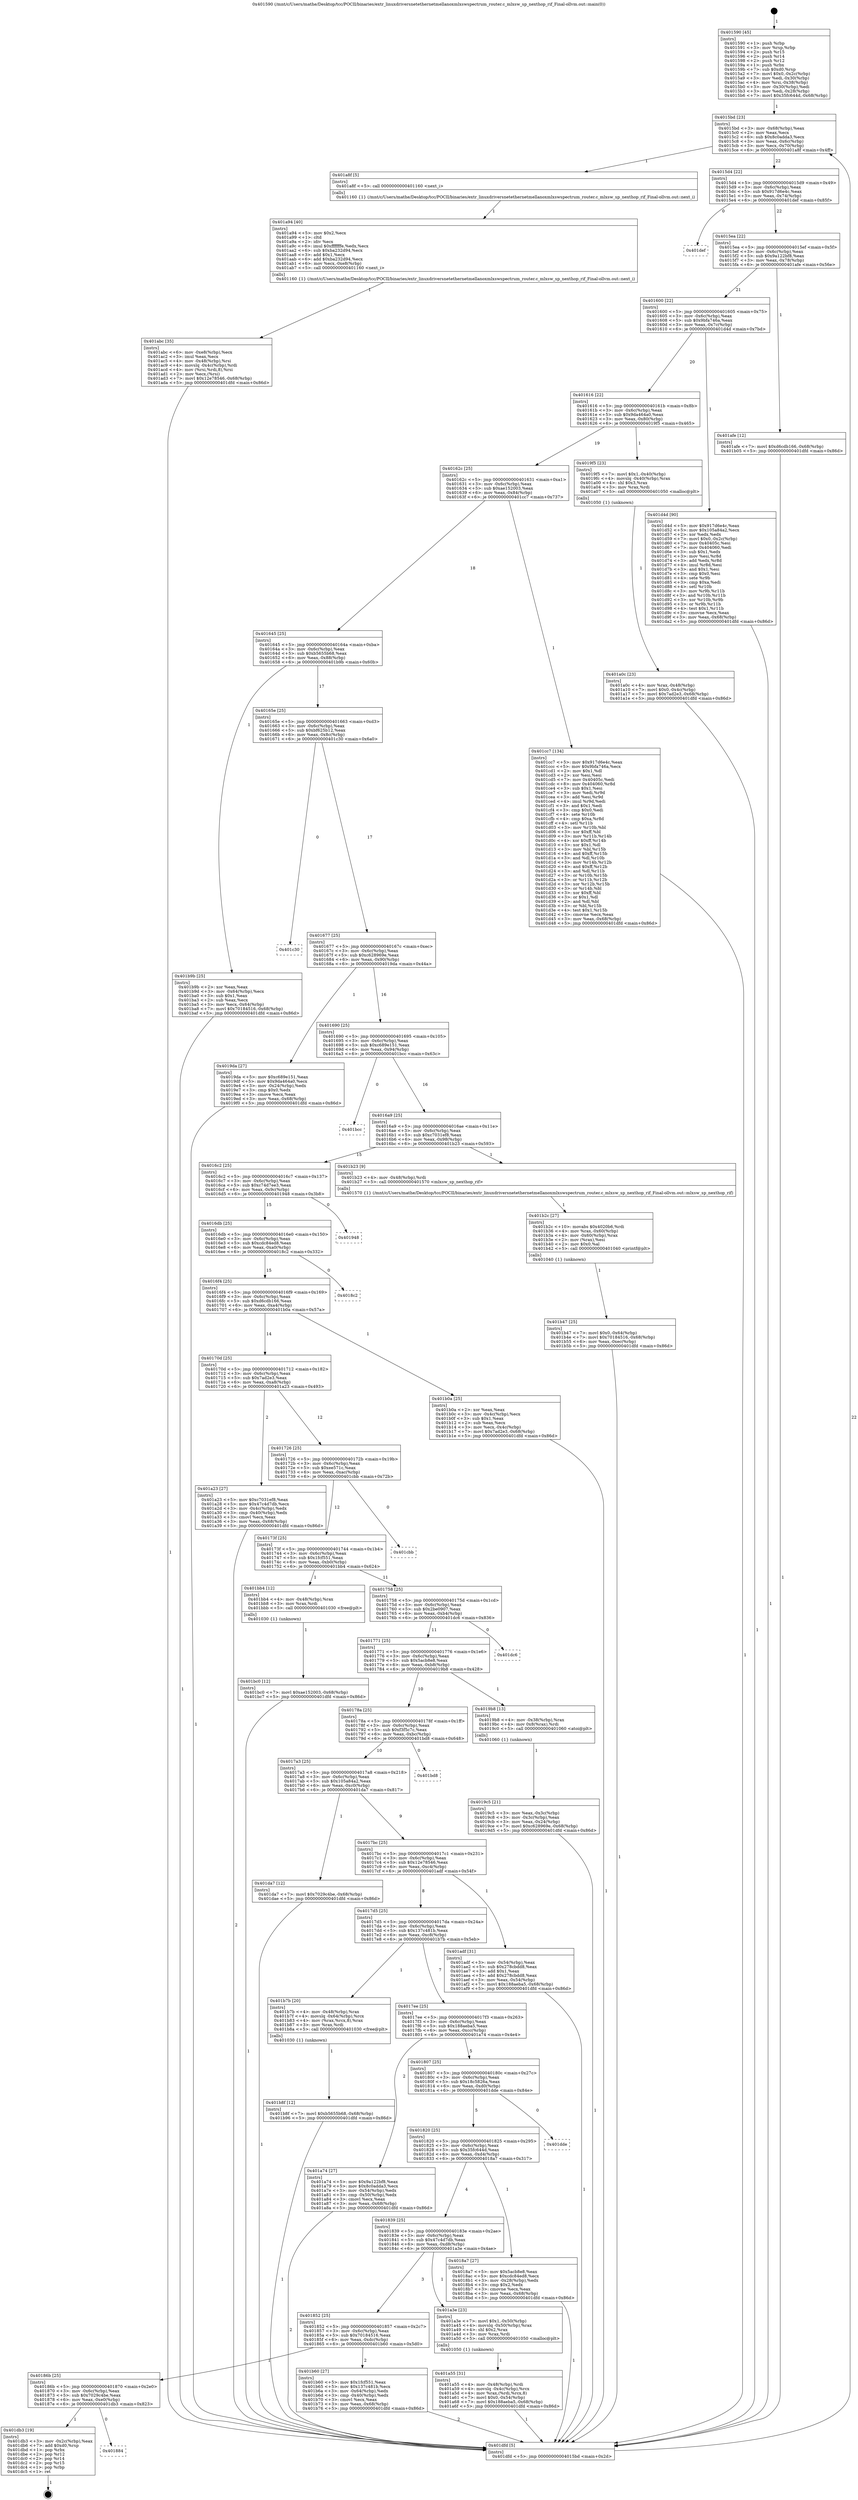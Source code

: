 digraph "0x401590" {
  label = "0x401590 (/mnt/c/Users/mathe/Desktop/tcc/POCII/binaries/extr_linuxdriversnetethernetmellanoxmlxswspectrum_router.c_mlxsw_sp_nexthop_rif_Final-ollvm.out::main(0))"
  labelloc = "t"
  node[shape=record]

  Entry [label="",width=0.3,height=0.3,shape=circle,fillcolor=black,style=filled]
  "0x4015bd" [label="{
     0x4015bd [23]\l
     | [instrs]\l
     &nbsp;&nbsp;0x4015bd \<+3\>: mov -0x68(%rbp),%eax\l
     &nbsp;&nbsp;0x4015c0 \<+2\>: mov %eax,%ecx\l
     &nbsp;&nbsp;0x4015c2 \<+6\>: sub $0x8c0adda3,%ecx\l
     &nbsp;&nbsp;0x4015c8 \<+3\>: mov %eax,-0x6c(%rbp)\l
     &nbsp;&nbsp;0x4015cb \<+3\>: mov %ecx,-0x70(%rbp)\l
     &nbsp;&nbsp;0x4015ce \<+6\>: je 0000000000401a8f \<main+0x4ff\>\l
  }"]
  "0x401a8f" [label="{
     0x401a8f [5]\l
     | [instrs]\l
     &nbsp;&nbsp;0x401a8f \<+5\>: call 0000000000401160 \<next_i\>\l
     | [calls]\l
     &nbsp;&nbsp;0x401160 \{1\} (/mnt/c/Users/mathe/Desktop/tcc/POCII/binaries/extr_linuxdriversnetethernetmellanoxmlxswspectrum_router.c_mlxsw_sp_nexthop_rif_Final-ollvm.out::next_i)\l
  }"]
  "0x4015d4" [label="{
     0x4015d4 [22]\l
     | [instrs]\l
     &nbsp;&nbsp;0x4015d4 \<+5\>: jmp 00000000004015d9 \<main+0x49\>\l
     &nbsp;&nbsp;0x4015d9 \<+3\>: mov -0x6c(%rbp),%eax\l
     &nbsp;&nbsp;0x4015dc \<+5\>: sub $0x917d6e4c,%eax\l
     &nbsp;&nbsp;0x4015e1 \<+3\>: mov %eax,-0x74(%rbp)\l
     &nbsp;&nbsp;0x4015e4 \<+6\>: je 0000000000401def \<main+0x85f\>\l
  }"]
  Exit [label="",width=0.3,height=0.3,shape=circle,fillcolor=black,style=filled,peripheries=2]
  "0x401def" [label="{
     0x401def\l
  }", style=dashed]
  "0x4015ea" [label="{
     0x4015ea [22]\l
     | [instrs]\l
     &nbsp;&nbsp;0x4015ea \<+5\>: jmp 00000000004015ef \<main+0x5f\>\l
     &nbsp;&nbsp;0x4015ef \<+3\>: mov -0x6c(%rbp),%eax\l
     &nbsp;&nbsp;0x4015f2 \<+5\>: sub $0x9a122bf8,%eax\l
     &nbsp;&nbsp;0x4015f7 \<+3\>: mov %eax,-0x78(%rbp)\l
     &nbsp;&nbsp;0x4015fa \<+6\>: je 0000000000401afe \<main+0x56e\>\l
  }"]
  "0x401884" [label="{
     0x401884\l
  }", style=dashed]
  "0x401afe" [label="{
     0x401afe [12]\l
     | [instrs]\l
     &nbsp;&nbsp;0x401afe \<+7\>: movl $0xd6cdb166,-0x68(%rbp)\l
     &nbsp;&nbsp;0x401b05 \<+5\>: jmp 0000000000401dfd \<main+0x86d\>\l
  }"]
  "0x401600" [label="{
     0x401600 [22]\l
     | [instrs]\l
     &nbsp;&nbsp;0x401600 \<+5\>: jmp 0000000000401605 \<main+0x75\>\l
     &nbsp;&nbsp;0x401605 \<+3\>: mov -0x6c(%rbp),%eax\l
     &nbsp;&nbsp;0x401608 \<+5\>: sub $0x9bfa746a,%eax\l
     &nbsp;&nbsp;0x40160d \<+3\>: mov %eax,-0x7c(%rbp)\l
     &nbsp;&nbsp;0x401610 \<+6\>: je 0000000000401d4d \<main+0x7bd\>\l
  }"]
  "0x401db3" [label="{
     0x401db3 [19]\l
     | [instrs]\l
     &nbsp;&nbsp;0x401db3 \<+3\>: mov -0x2c(%rbp),%eax\l
     &nbsp;&nbsp;0x401db6 \<+7\>: add $0xd0,%rsp\l
     &nbsp;&nbsp;0x401dbd \<+1\>: pop %rbx\l
     &nbsp;&nbsp;0x401dbe \<+2\>: pop %r12\l
     &nbsp;&nbsp;0x401dc0 \<+2\>: pop %r14\l
     &nbsp;&nbsp;0x401dc2 \<+2\>: pop %r15\l
     &nbsp;&nbsp;0x401dc4 \<+1\>: pop %rbp\l
     &nbsp;&nbsp;0x401dc5 \<+1\>: ret\l
  }"]
  "0x401d4d" [label="{
     0x401d4d [90]\l
     | [instrs]\l
     &nbsp;&nbsp;0x401d4d \<+5\>: mov $0x917d6e4c,%eax\l
     &nbsp;&nbsp;0x401d52 \<+5\>: mov $0x105a84a2,%ecx\l
     &nbsp;&nbsp;0x401d57 \<+2\>: xor %edx,%edx\l
     &nbsp;&nbsp;0x401d59 \<+7\>: movl $0x0,-0x2c(%rbp)\l
     &nbsp;&nbsp;0x401d60 \<+7\>: mov 0x40405c,%esi\l
     &nbsp;&nbsp;0x401d67 \<+7\>: mov 0x404060,%edi\l
     &nbsp;&nbsp;0x401d6e \<+3\>: sub $0x1,%edx\l
     &nbsp;&nbsp;0x401d71 \<+3\>: mov %esi,%r8d\l
     &nbsp;&nbsp;0x401d74 \<+3\>: add %edx,%r8d\l
     &nbsp;&nbsp;0x401d77 \<+4\>: imul %r8d,%esi\l
     &nbsp;&nbsp;0x401d7b \<+3\>: and $0x1,%esi\l
     &nbsp;&nbsp;0x401d7e \<+3\>: cmp $0x0,%esi\l
     &nbsp;&nbsp;0x401d81 \<+4\>: sete %r9b\l
     &nbsp;&nbsp;0x401d85 \<+3\>: cmp $0xa,%edi\l
     &nbsp;&nbsp;0x401d88 \<+4\>: setl %r10b\l
     &nbsp;&nbsp;0x401d8c \<+3\>: mov %r9b,%r11b\l
     &nbsp;&nbsp;0x401d8f \<+3\>: and %r10b,%r11b\l
     &nbsp;&nbsp;0x401d92 \<+3\>: xor %r10b,%r9b\l
     &nbsp;&nbsp;0x401d95 \<+3\>: or %r9b,%r11b\l
     &nbsp;&nbsp;0x401d98 \<+4\>: test $0x1,%r11b\l
     &nbsp;&nbsp;0x401d9c \<+3\>: cmovne %ecx,%eax\l
     &nbsp;&nbsp;0x401d9f \<+3\>: mov %eax,-0x68(%rbp)\l
     &nbsp;&nbsp;0x401da2 \<+5\>: jmp 0000000000401dfd \<main+0x86d\>\l
  }"]
  "0x401616" [label="{
     0x401616 [22]\l
     | [instrs]\l
     &nbsp;&nbsp;0x401616 \<+5\>: jmp 000000000040161b \<main+0x8b\>\l
     &nbsp;&nbsp;0x40161b \<+3\>: mov -0x6c(%rbp),%eax\l
     &nbsp;&nbsp;0x40161e \<+5\>: sub $0x9da464a0,%eax\l
     &nbsp;&nbsp;0x401623 \<+3\>: mov %eax,-0x80(%rbp)\l
     &nbsp;&nbsp;0x401626 \<+6\>: je 00000000004019f5 \<main+0x465\>\l
  }"]
  "0x401bc0" [label="{
     0x401bc0 [12]\l
     | [instrs]\l
     &nbsp;&nbsp;0x401bc0 \<+7\>: movl $0xae152003,-0x68(%rbp)\l
     &nbsp;&nbsp;0x401bc7 \<+5\>: jmp 0000000000401dfd \<main+0x86d\>\l
  }"]
  "0x4019f5" [label="{
     0x4019f5 [23]\l
     | [instrs]\l
     &nbsp;&nbsp;0x4019f5 \<+7\>: movl $0x1,-0x40(%rbp)\l
     &nbsp;&nbsp;0x4019fc \<+4\>: movslq -0x40(%rbp),%rax\l
     &nbsp;&nbsp;0x401a00 \<+4\>: shl $0x3,%rax\l
     &nbsp;&nbsp;0x401a04 \<+3\>: mov %rax,%rdi\l
     &nbsp;&nbsp;0x401a07 \<+5\>: call 0000000000401050 \<malloc@plt\>\l
     | [calls]\l
     &nbsp;&nbsp;0x401050 \{1\} (unknown)\l
  }"]
  "0x40162c" [label="{
     0x40162c [25]\l
     | [instrs]\l
     &nbsp;&nbsp;0x40162c \<+5\>: jmp 0000000000401631 \<main+0xa1\>\l
     &nbsp;&nbsp;0x401631 \<+3\>: mov -0x6c(%rbp),%eax\l
     &nbsp;&nbsp;0x401634 \<+5\>: sub $0xae152003,%eax\l
     &nbsp;&nbsp;0x401639 \<+6\>: mov %eax,-0x84(%rbp)\l
     &nbsp;&nbsp;0x40163f \<+6\>: je 0000000000401cc7 \<main+0x737\>\l
  }"]
  "0x401b8f" [label="{
     0x401b8f [12]\l
     | [instrs]\l
     &nbsp;&nbsp;0x401b8f \<+7\>: movl $0xb5655b68,-0x68(%rbp)\l
     &nbsp;&nbsp;0x401b96 \<+5\>: jmp 0000000000401dfd \<main+0x86d\>\l
  }"]
  "0x401cc7" [label="{
     0x401cc7 [134]\l
     | [instrs]\l
     &nbsp;&nbsp;0x401cc7 \<+5\>: mov $0x917d6e4c,%eax\l
     &nbsp;&nbsp;0x401ccc \<+5\>: mov $0x9bfa746a,%ecx\l
     &nbsp;&nbsp;0x401cd1 \<+2\>: mov $0x1,%dl\l
     &nbsp;&nbsp;0x401cd3 \<+2\>: xor %esi,%esi\l
     &nbsp;&nbsp;0x401cd5 \<+7\>: mov 0x40405c,%edi\l
     &nbsp;&nbsp;0x401cdc \<+8\>: mov 0x404060,%r8d\l
     &nbsp;&nbsp;0x401ce4 \<+3\>: sub $0x1,%esi\l
     &nbsp;&nbsp;0x401ce7 \<+3\>: mov %edi,%r9d\l
     &nbsp;&nbsp;0x401cea \<+3\>: add %esi,%r9d\l
     &nbsp;&nbsp;0x401ced \<+4\>: imul %r9d,%edi\l
     &nbsp;&nbsp;0x401cf1 \<+3\>: and $0x1,%edi\l
     &nbsp;&nbsp;0x401cf4 \<+3\>: cmp $0x0,%edi\l
     &nbsp;&nbsp;0x401cf7 \<+4\>: sete %r10b\l
     &nbsp;&nbsp;0x401cfb \<+4\>: cmp $0xa,%r8d\l
     &nbsp;&nbsp;0x401cff \<+4\>: setl %r11b\l
     &nbsp;&nbsp;0x401d03 \<+3\>: mov %r10b,%bl\l
     &nbsp;&nbsp;0x401d06 \<+3\>: xor $0xff,%bl\l
     &nbsp;&nbsp;0x401d09 \<+3\>: mov %r11b,%r14b\l
     &nbsp;&nbsp;0x401d0c \<+4\>: xor $0xff,%r14b\l
     &nbsp;&nbsp;0x401d10 \<+3\>: xor $0x1,%dl\l
     &nbsp;&nbsp;0x401d13 \<+3\>: mov %bl,%r15b\l
     &nbsp;&nbsp;0x401d16 \<+4\>: and $0xff,%r15b\l
     &nbsp;&nbsp;0x401d1a \<+3\>: and %dl,%r10b\l
     &nbsp;&nbsp;0x401d1d \<+3\>: mov %r14b,%r12b\l
     &nbsp;&nbsp;0x401d20 \<+4\>: and $0xff,%r12b\l
     &nbsp;&nbsp;0x401d24 \<+3\>: and %dl,%r11b\l
     &nbsp;&nbsp;0x401d27 \<+3\>: or %r10b,%r15b\l
     &nbsp;&nbsp;0x401d2a \<+3\>: or %r11b,%r12b\l
     &nbsp;&nbsp;0x401d2d \<+3\>: xor %r12b,%r15b\l
     &nbsp;&nbsp;0x401d30 \<+3\>: or %r14b,%bl\l
     &nbsp;&nbsp;0x401d33 \<+3\>: xor $0xff,%bl\l
     &nbsp;&nbsp;0x401d36 \<+3\>: or $0x1,%dl\l
     &nbsp;&nbsp;0x401d39 \<+2\>: and %dl,%bl\l
     &nbsp;&nbsp;0x401d3b \<+3\>: or %bl,%r15b\l
     &nbsp;&nbsp;0x401d3e \<+4\>: test $0x1,%r15b\l
     &nbsp;&nbsp;0x401d42 \<+3\>: cmovne %ecx,%eax\l
     &nbsp;&nbsp;0x401d45 \<+3\>: mov %eax,-0x68(%rbp)\l
     &nbsp;&nbsp;0x401d48 \<+5\>: jmp 0000000000401dfd \<main+0x86d\>\l
  }"]
  "0x401645" [label="{
     0x401645 [25]\l
     | [instrs]\l
     &nbsp;&nbsp;0x401645 \<+5\>: jmp 000000000040164a \<main+0xba\>\l
     &nbsp;&nbsp;0x40164a \<+3\>: mov -0x6c(%rbp),%eax\l
     &nbsp;&nbsp;0x40164d \<+5\>: sub $0xb5655b68,%eax\l
     &nbsp;&nbsp;0x401652 \<+6\>: mov %eax,-0x88(%rbp)\l
     &nbsp;&nbsp;0x401658 \<+6\>: je 0000000000401b9b \<main+0x60b\>\l
  }"]
  "0x40186b" [label="{
     0x40186b [25]\l
     | [instrs]\l
     &nbsp;&nbsp;0x40186b \<+5\>: jmp 0000000000401870 \<main+0x2e0\>\l
     &nbsp;&nbsp;0x401870 \<+3\>: mov -0x6c(%rbp),%eax\l
     &nbsp;&nbsp;0x401873 \<+5\>: sub $0x7029c4be,%eax\l
     &nbsp;&nbsp;0x401878 \<+6\>: mov %eax,-0xe0(%rbp)\l
     &nbsp;&nbsp;0x40187e \<+6\>: je 0000000000401db3 \<main+0x823\>\l
  }"]
  "0x401b9b" [label="{
     0x401b9b [25]\l
     | [instrs]\l
     &nbsp;&nbsp;0x401b9b \<+2\>: xor %eax,%eax\l
     &nbsp;&nbsp;0x401b9d \<+3\>: mov -0x64(%rbp),%ecx\l
     &nbsp;&nbsp;0x401ba0 \<+3\>: sub $0x1,%eax\l
     &nbsp;&nbsp;0x401ba3 \<+2\>: sub %eax,%ecx\l
     &nbsp;&nbsp;0x401ba5 \<+3\>: mov %ecx,-0x64(%rbp)\l
     &nbsp;&nbsp;0x401ba8 \<+7\>: movl $0x70184516,-0x68(%rbp)\l
     &nbsp;&nbsp;0x401baf \<+5\>: jmp 0000000000401dfd \<main+0x86d\>\l
  }"]
  "0x40165e" [label="{
     0x40165e [25]\l
     | [instrs]\l
     &nbsp;&nbsp;0x40165e \<+5\>: jmp 0000000000401663 \<main+0xd3\>\l
     &nbsp;&nbsp;0x401663 \<+3\>: mov -0x6c(%rbp),%eax\l
     &nbsp;&nbsp;0x401666 \<+5\>: sub $0xbf625b12,%eax\l
     &nbsp;&nbsp;0x40166b \<+6\>: mov %eax,-0x8c(%rbp)\l
     &nbsp;&nbsp;0x401671 \<+6\>: je 0000000000401c30 \<main+0x6a0\>\l
  }"]
  "0x401b60" [label="{
     0x401b60 [27]\l
     | [instrs]\l
     &nbsp;&nbsp;0x401b60 \<+5\>: mov $0x1fcf551,%eax\l
     &nbsp;&nbsp;0x401b65 \<+5\>: mov $0x137c481b,%ecx\l
     &nbsp;&nbsp;0x401b6a \<+3\>: mov -0x64(%rbp),%edx\l
     &nbsp;&nbsp;0x401b6d \<+3\>: cmp -0x40(%rbp),%edx\l
     &nbsp;&nbsp;0x401b70 \<+3\>: cmovl %ecx,%eax\l
     &nbsp;&nbsp;0x401b73 \<+3\>: mov %eax,-0x68(%rbp)\l
     &nbsp;&nbsp;0x401b76 \<+5\>: jmp 0000000000401dfd \<main+0x86d\>\l
  }"]
  "0x401c30" [label="{
     0x401c30\l
  }", style=dashed]
  "0x401677" [label="{
     0x401677 [25]\l
     | [instrs]\l
     &nbsp;&nbsp;0x401677 \<+5\>: jmp 000000000040167c \<main+0xec\>\l
     &nbsp;&nbsp;0x40167c \<+3\>: mov -0x6c(%rbp),%eax\l
     &nbsp;&nbsp;0x40167f \<+5\>: sub $0xc628969e,%eax\l
     &nbsp;&nbsp;0x401684 \<+6\>: mov %eax,-0x90(%rbp)\l
     &nbsp;&nbsp;0x40168a \<+6\>: je 00000000004019da \<main+0x44a\>\l
  }"]
  "0x401b47" [label="{
     0x401b47 [25]\l
     | [instrs]\l
     &nbsp;&nbsp;0x401b47 \<+7\>: movl $0x0,-0x64(%rbp)\l
     &nbsp;&nbsp;0x401b4e \<+7\>: movl $0x70184516,-0x68(%rbp)\l
     &nbsp;&nbsp;0x401b55 \<+6\>: mov %eax,-0xec(%rbp)\l
     &nbsp;&nbsp;0x401b5b \<+5\>: jmp 0000000000401dfd \<main+0x86d\>\l
  }"]
  "0x4019da" [label="{
     0x4019da [27]\l
     | [instrs]\l
     &nbsp;&nbsp;0x4019da \<+5\>: mov $0xc689e151,%eax\l
     &nbsp;&nbsp;0x4019df \<+5\>: mov $0x9da464a0,%ecx\l
     &nbsp;&nbsp;0x4019e4 \<+3\>: mov -0x24(%rbp),%edx\l
     &nbsp;&nbsp;0x4019e7 \<+3\>: cmp $0x0,%edx\l
     &nbsp;&nbsp;0x4019ea \<+3\>: cmove %ecx,%eax\l
     &nbsp;&nbsp;0x4019ed \<+3\>: mov %eax,-0x68(%rbp)\l
     &nbsp;&nbsp;0x4019f0 \<+5\>: jmp 0000000000401dfd \<main+0x86d\>\l
  }"]
  "0x401690" [label="{
     0x401690 [25]\l
     | [instrs]\l
     &nbsp;&nbsp;0x401690 \<+5\>: jmp 0000000000401695 \<main+0x105\>\l
     &nbsp;&nbsp;0x401695 \<+3\>: mov -0x6c(%rbp),%eax\l
     &nbsp;&nbsp;0x401698 \<+5\>: sub $0xc689e151,%eax\l
     &nbsp;&nbsp;0x40169d \<+6\>: mov %eax,-0x94(%rbp)\l
     &nbsp;&nbsp;0x4016a3 \<+6\>: je 0000000000401bcc \<main+0x63c\>\l
  }"]
  "0x401b2c" [label="{
     0x401b2c [27]\l
     | [instrs]\l
     &nbsp;&nbsp;0x401b2c \<+10\>: movabs $0x4020b6,%rdi\l
     &nbsp;&nbsp;0x401b36 \<+4\>: mov %rax,-0x60(%rbp)\l
     &nbsp;&nbsp;0x401b3a \<+4\>: mov -0x60(%rbp),%rax\l
     &nbsp;&nbsp;0x401b3e \<+2\>: mov (%rax),%esi\l
     &nbsp;&nbsp;0x401b40 \<+2\>: mov $0x0,%al\l
     &nbsp;&nbsp;0x401b42 \<+5\>: call 0000000000401040 \<printf@plt\>\l
     | [calls]\l
     &nbsp;&nbsp;0x401040 \{1\} (unknown)\l
  }"]
  "0x401bcc" [label="{
     0x401bcc\l
  }", style=dashed]
  "0x4016a9" [label="{
     0x4016a9 [25]\l
     | [instrs]\l
     &nbsp;&nbsp;0x4016a9 \<+5\>: jmp 00000000004016ae \<main+0x11e\>\l
     &nbsp;&nbsp;0x4016ae \<+3\>: mov -0x6c(%rbp),%eax\l
     &nbsp;&nbsp;0x4016b1 \<+5\>: sub $0xc7031ef8,%eax\l
     &nbsp;&nbsp;0x4016b6 \<+6\>: mov %eax,-0x98(%rbp)\l
     &nbsp;&nbsp;0x4016bc \<+6\>: je 0000000000401b23 \<main+0x593\>\l
  }"]
  "0x401abc" [label="{
     0x401abc [35]\l
     | [instrs]\l
     &nbsp;&nbsp;0x401abc \<+6\>: mov -0xe8(%rbp),%ecx\l
     &nbsp;&nbsp;0x401ac2 \<+3\>: imul %eax,%ecx\l
     &nbsp;&nbsp;0x401ac5 \<+4\>: mov -0x48(%rbp),%rsi\l
     &nbsp;&nbsp;0x401ac9 \<+4\>: movslq -0x4c(%rbp),%rdi\l
     &nbsp;&nbsp;0x401acd \<+4\>: mov (%rsi,%rdi,8),%rsi\l
     &nbsp;&nbsp;0x401ad1 \<+2\>: mov %ecx,(%rsi)\l
     &nbsp;&nbsp;0x401ad3 \<+7\>: movl $0x12e78546,-0x68(%rbp)\l
     &nbsp;&nbsp;0x401ada \<+5\>: jmp 0000000000401dfd \<main+0x86d\>\l
  }"]
  "0x401b23" [label="{
     0x401b23 [9]\l
     | [instrs]\l
     &nbsp;&nbsp;0x401b23 \<+4\>: mov -0x48(%rbp),%rdi\l
     &nbsp;&nbsp;0x401b27 \<+5\>: call 0000000000401570 \<mlxsw_sp_nexthop_rif\>\l
     | [calls]\l
     &nbsp;&nbsp;0x401570 \{1\} (/mnt/c/Users/mathe/Desktop/tcc/POCII/binaries/extr_linuxdriversnetethernetmellanoxmlxswspectrum_router.c_mlxsw_sp_nexthop_rif_Final-ollvm.out::mlxsw_sp_nexthop_rif)\l
  }"]
  "0x4016c2" [label="{
     0x4016c2 [25]\l
     | [instrs]\l
     &nbsp;&nbsp;0x4016c2 \<+5\>: jmp 00000000004016c7 \<main+0x137\>\l
     &nbsp;&nbsp;0x4016c7 \<+3\>: mov -0x6c(%rbp),%eax\l
     &nbsp;&nbsp;0x4016ca \<+5\>: sub $0xc74d7ee3,%eax\l
     &nbsp;&nbsp;0x4016cf \<+6\>: mov %eax,-0x9c(%rbp)\l
     &nbsp;&nbsp;0x4016d5 \<+6\>: je 0000000000401948 \<main+0x3b8\>\l
  }"]
  "0x401a94" [label="{
     0x401a94 [40]\l
     | [instrs]\l
     &nbsp;&nbsp;0x401a94 \<+5\>: mov $0x2,%ecx\l
     &nbsp;&nbsp;0x401a99 \<+1\>: cltd\l
     &nbsp;&nbsp;0x401a9a \<+2\>: idiv %ecx\l
     &nbsp;&nbsp;0x401a9c \<+6\>: imul $0xfffffffe,%edx,%ecx\l
     &nbsp;&nbsp;0x401aa2 \<+6\>: sub $0xba232d94,%ecx\l
     &nbsp;&nbsp;0x401aa8 \<+3\>: add $0x1,%ecx\l
     &nbsp;&nbsp;0x401aab \<+6\>: add $0xba232d94,%ecx\l
     &nbsp;&nbsp;0x401ab1 \<+6\>: mov %ecx,-0xe8(%rbp)\l
     &nbsp;&nbsp;0x401ab7 \<+5\>: call 0000000000401160 \<next_i\>\l
     | [calls]\l
     &nbsp;&nbsp;0x401160 \{1\} (/mnt/c/Users/mathe/Desktop/tcc/POCII/binaries/extr_linuxdriversnetethernetmellanoxmlxswspectrum_router.c_mlxsw_sp_nexthop_rif_Final-ollvm.out::next_i)\l
  }"]
  "0x401948" [label="{
     0x401948\l
  }", style=dashed]
  "0x4016db" [label="{
     0x4016db [25]\l
     | [instrs]\l
     &nbsp;&nbsp;0x4016db \<+5\>: jmp 00000000004016e0 \<main+0x150\>\l
     &nbsp;&nbsp;0x4016e0 \<+3\>: mov -0x6c(%rbp),%eax\l
     &nbsp;&nbsp;0x4016e3 \<+5\>: sub $0xcdc84ed8,%eax\l
     &nbsp;&nbsp;0x4016e8 \<+6\>: mov %eax,-0xa0(%rbp)\l
     &nbsp;&nbsp;0x4016ee \<+6\>: je 00000000004018c2 \<main+0x332\>\l
  }"]
  "0x401a55" [label="{
     0x401a55 [31]\l
     | [instrs]\l
     &nbsp;&nbsp;0x401a55 \<+4\>: mov -0x48(%rbp),%rdi\l
     &nbsp;&nbsp;0x401a59 \<+4\>: movslq -0x4c(%rbp),%rcx\l
     &nbsp;&nbsp;0x401a5d \<+4\>: mov %rax,(%rdi,%rcx,8)\l
     &nbsp;&nbsp;0x401a61 \<+7\>: movl $0x0,-0x54(%rbp)\l
     &nbsp;&nbsp;0x401a68 \<+7\>: movl $0x188aeba5,-0x68(%rbp)\l
     &nbsp;&nbsp;0x401a6f \<+5\>: jmp 0000000000401dfd \<main+0x86d\>\l
  }"]
  "0x4018c2" [label="{
     0x4018c2\l
  }", style=dashed]
  "0x4016f4" [label="{
     0x4016f4 [25]\l
     | [instrs]\l
     &nbsp;&nbsp;0x4016f4 \<+5\>: jmp 00000000004016f9 \<main+0x169\>\l
     &nbsp;&nbsp;0x4016f9 \<+3\>: mov -0x6c(%rbp),%eax\l
     &nbsp;&nbsp;0x4016fc \<+5\>: sub $0xd6cdb166,%eax\l
     &nbsp;&nbsp;0x401701 \<+6\>: mov %eax,-0xa4(%rbp)\l
     &nbsp;&nbsp;0x401707 \<+6\>: je 0000000000401b0a \<main+0x57a\>\l
  }"]
  "0x401852" [label="{
     0x401852 [25]\l
     | [instrs]\l
     &nbsp;&nbsp;0x401852 \<+5\>: jmp 0000000000401857 \<main+0x2c7\>\l
     &nbsp;&nbsp;0x401857 \<+3\>: mov -0x6c(%rbp),%eax\l
     &nbsp;&nbsp;0x40185a \<+5\>: sub $0x70184516,%eax\l
     &nbsp;&nbsp;0x40185f \<+6\>: mov %eax,-0xdc(%rbp)\l
     &nbsp;&nbsp;0x401865 \<+6\>: je 0000000000401b60 \<main+0x5d0\>\l
  }"]
  "0x401b0a" [label="{
     0x401b0a [25]\l
     | [instrs]\l
     &nbsp;&nbsp;0x401b0a \<+2\>: xor %eax,%eax\l
     &nbsp;&nbsp;0x401b0c \<+3\>: mov -0x4c(%rbp),%ecx\l
     &nbsp;&nbsp;0x401b0f \<+3\>: sub $0x1,%eax\l
     &nbsp;&nbsp;0x401b12 \<+2\>: sub %eax,%ecx\l
     &nbsp;&nbsp;0x401b14 \<+3\>: mov %ecx,-0x4c(%rbp)\l
     &nbsp;&nbsp;0x401b17 \<+7\>: movl $0x7ad2e3,-0x68(%rbp)\l
     &nbsp;&nbsp;0x401b1e \<+5\>: jmp 0000000000401dfd \<main+0x86d\>\l
  }"]
  "0x40170d" [label="{
     0x40170d [25]\l
     | [instrs]\l
     &nbsp;&nbsp;0x40170d \<+5\>: jmp 0000000000401712 \<main+0x182\>\l
     &nbsp;&nbsp;0x401712 \<+3\>: mov -0x6c(%rbp),%eax\l
     &nbsp;&nbsp;0x401715 \<+5\>: sub $0x7ad2e3,%eax\l
     &nbsp;&nbsp;0x40171a \<+6\>: mov %eax,-0xa8(%rbp)\l
     &nbsp;&nbsp;0x401720 \<+6\>: je 0000000000401a23 \<main+0x493\>\l
  }"]
  "0x401a3e" [label="{
     0x401a3e [23]\l
     | [instrs]\l
     &nbsp;&nbsp;0x401a3e \<+7\>: movl $0x1,-0x50(%rbp)\l
     &nbsp;&nbsp;0x401a45 \<+4\>: movslq -0x50(%rbp),%rax\l
     &nbsp;&nbsp;0x401a49 \<+4\>: shl $0x2,%rax\l
     &nbsp;&nbsp;0x401a4d \<+3\>: mov %rax,%rdi\l
     &nbsp;&nbsp;0x401a50 \<+5\>: call 0000000000401050 \<malloc@plt\>\l
     | [calls]\l
     &nbsp;&nbsp;0x401050 \{1\} (unknown)\l
  }"]
  "0x401a23" [label="{
     0x401a23 [27]\l
     | [instrs]\l
     &nbsp;&nbsp;0x401a23 \<+5\>: mov $0xc7031ef8,%eax\l
     &nbsp;&nbsp;0x401a28 \<+5\>: mov $0x47c4d7db,%ecx\l
     &nbsp;&nbsp;0x401a2d \<+3\>: mov -0x4c(%rbp),%edx\l
     &nbsp;&nbsp;0x401a30 \<+3\>: cmp -0x40(%rbp),%edx\l
     &nbsp;&nbsp;0x401a33 \<+3\>: cmovl %ecx,%eax\l
     &nbsp;&nbsp;0x401a36 \<+3\>: mov %eax,-0x68(%rbp)\l
     &nbsp;&nbsp;0x401a39 \<+5\>: jmp 0000000000401dfd \<main+0x86d\>\l
  }"]
  "0x401726" [label="{
     0x401726 [25]\l
     | [instrs]\l
     &nbsp;&nbsp;0x401726 \<+5\>: jmp 000000000040172b \<main+0x19b\>\l
     &nbsp;&nbsp;0x40172b \<+3\>: mov -0x6c(%rbp),%eax\l
     &nbsp;&nbsp;0x40172e \<+5\>: sub $0xee571c,%eax\l
     &nbsp;&nbsp;0x401733 \<+6\>: mov %eax,-0xac(%rbp)\l
     &nbsp;&nbsp;0x401739 \<+6\>: je 0000000000401cbb \<main+0x72b\>\l
  }"]
  "0x401a0c" [label="{
     0x401a0c [23]\l
     | [instrs]\l
     &nbsp;&nbsp;0x401a0c \<+4\>: mov %rax,-0x48(%rbp)\l
     &nbsp;&nbsp;0x401a10 \<+7\>: movl $0x0,-0x4c(%rbp)\l
     &nbsp;&nbsp;0x401a17 \<+7\>: movl $0x7ad2e3,-0x68(%rbp)\l
     &nbsp;&nbsp;0x401a1e \<+5\>: jmp 0000000000401dfd \<main+0x86d\>\l
  }"]
  "0x401cbb" [label="{
     0x401cbb\l
  }", style=dashed]
  "0x40173f" [label="{
     0x40173f [25]\l
     | [instrs]\l
     &nbsp;&nbsp;0x40173f \<+5\>: jmp 0000000000401744 \<main+0x1b4\>\l
     &nbsp;&nbsp;0x401744 \<+3\>: mov -0x6c(%rbp),%eax\l
     &nbsp;&nbsp;0x401747 \<+5\>: sub $0x1fcf551,%eax\l
     &nbsp;&nbsp;0x40174c \<+6\>: mov %eax,-0xb0(%rbp)\l
     &nbsp;&nbsp;0x401752 \<+6\>: je 0000000000401bb4 \<main+0x624\>\l
  }"]
  "0x4019c5" [label="{
     0x4019c5 [21]\l
     | [instrs]\l
     &nbsp;&nbsp;0x4019c5 \<+3\>: mov %eax,-0x3c(%rbp)\l
     &nbsp;&nbsp;0x4019c8 \<+3\>: mov -0x3c(%rbp),%eax\l
     &nbsp;&nbsp;0x4019cb \<+3\>: mov %eax,-0x24(%rbp)\l
     &nbsp;&nbsp;0x4019ce \<+7\>: movl $0xc628969e,-0x68(%rbp)\l
     &nbsp;&nbsp;0x4019d5 \<+5\>: jmp 0000000000401dfd \<main+0x86d\>\l
  }"]
  "0x401bb4" [label="{
     0x401bb4 [12]\l
     | [instrs]\l
     &nbsp;&nbsp;0x401bb4 \<+4\>: mov -0x48(%rbp),%rax\l
     &nbsp;&nbsp;0x401bb8 \<+3\>: mov %rax,%rdi\l
     &nbsp;&nbsp;0x401bbb \<+5\>: call 0000000000401030 \<free@plt\>\l
     | [calls]\l
     &nbsp;&nbsp;0x401030 \{1\} (unknown)\l
  }"]
  "0x401758" [label="{
     0x401758 [25]\l
     | [instrs]\l
     &nbsp;&nbsp;0x401758 \<+5\>: jmp 000000000040175d \<main+0x1cd\>\l
     &nbsp;&nbsp;0x40175d \<+3\>: mov -0x6c(%rbp),%eax\l
     &nbsp;&nbsp;0x401760 \<+5\>: sub $0x2be0907,%eax\l
     &nbsp;&nbsp;0x401765 \<+6\>: mov %eax,-0xb4(%rbp)\l
     &nbsp;&nbsp;0x40176b \<+6\>: je 0000000000401dc6 \<main+0x836\>\l
  }"]
  "0x401590" [label="{
     0x401590 [45]\l
     | [instrs]\l
     &nbsp;&nbsp;0x401590 \<+1\>: push %rbp\l
     &nbsp;&nbsp;0x401591 \<+3\>: mov %rsp,%rbp\l
     &nbsp;&nbsp;0x401594 \<+2\>: push %r15\l
     &nbsp;&nbsp;0x401596 \<+2\>: push %r14\l
     &nbsp;&nbsp;0x401598 \<+2\>: push %r12\l
     &nbsp;&nbsp;0x40159a \<+1\>: push %rbx\l
     &nbsp;&nbsp;0x40159b \<+7\>: sub $0xd0,%rsp\l
     &nbsp;&nbsp;0x4015a2 \<+7\>: movl $0x0,-0x2c(%rbp)\l
     &nbsp;&nbsp;0x4015a9 \<+3\>: mov %edi,-0x30(%rbp)\l
     &nbsp;&nbsp;0x4015ac \<+4\>: mov %rsi,-0x38(%rbp)\l
     &nbsp;&nbsp;0x4015b0 \<+3\>: mov -0x30(%rbp),%edi\l
     &nbsp;&nbsp;0x4015b3 \<+3\>: mov %edi,-0x28(%rbp)\l
     &nbsp;&nbsp;0x4015b6 \<+7\>: movl $0x35fc644d,-0x68(%rbp)\l
  }"]
  "0x401dc6" [label="{
     0x401dc6\l
  }", style=dashed]
  "0x401771" [label="{
     0x401771 [25]\l
     | [instrs]\l
     &nbsp;&nbsp;0x401771 \<+5\>: jmp 0000000000401776 \<main+0x1e6\>\l
     &nbsp;&nbsp;0x401776 \<+3\>: mov -0x6c(%rbp),%eax\l
     &nbsp;&nbsp;0x401779 \<+5\>: sub $0x5acb8e8,%eax\l
     &nbsp;&nbsp;0x40177e \<+6\>: mov %eax,-0xb8(%rbp)\l
     &nbsp;&nbsp;0x401784 \<+6\>: je 00000000004019b8 \<main+0x428\>\l
  }"]
  "0x401dfd" [label="{
     0x401dfd [5]\l
     | [instrs]\l
     &nbsp;&nbsp;0x401dfd \<+5\>: jmp 00000000004015bd \<main+0x2d\>\l
  }"]
  "0x4019b8" [label="{
     0x4019b8 [13]\l
     | [instrs]\l
     &nbsp;&nbsp;0x4019b8 \<+4\>: mov -0x38(%rbp),%rax\l
     &nbsp;&nbsp;0x4019bc \<+4\>: mov 0x8(%rax),%rdi\l
     &nbsp;&nbsp;0x4019c0 \<+5\>: call 0000000000401060 \<atoi@plt\>\l
     | [calls]\l
     &nbsp;&nbsp;0x401060 \{1\} (unknown)\l
  }"]
  "0x40178a" [label="{
     0x40178a [25]\l
     | [instrs]\l
     &nbsp;&nbsp;0x40178a \<+5\>: jmp 000000000040178f \<main+0x1ff\>\l
     &nbsp;&nbsp;0x40178f \<+3\>: mov -0x6c(%rbp),%eax\l
     &nbsp;&nbsp;0x401792 \<+5\>: sub $0xf3f5c7c,%eax\l
     &nbsp;&nbsp;0x401797 \<+6\>: mov %eax,-0xbc(%rbp)\l
     &nbsp;&nbsp;0x40179d \<+6\>: je 0000000000401bd8 \<main+0x648\>\l
  }"]
  "0x401839" [label="{
     0x401839 [25]\l
     | [instrs]\l
     &nbsp;&nbsp;0x401839 \<+5\>: jmp 000000000040183e \<main+0x2ae\>\l
     &nbsp;&nbsp;0x40183e \<+3\>: mov -0x6c(%rbp),%eax\l
     &nbsp;&nbsp;0x401841 \<+5\>: sub $0x47c4d7db,%eax\l
     &nbsp;&nbsp;0x401846 \<+6\>: mov %eax,-0xd8(%rbp)\l
     &nbsp;&nbsp;0x40184c \<+6\>: je 0000000000401a3e \<main+0x4ae\>\l
  }"]
  "0x401bd8" [label="{
     0x401bd8\l
  }", style=dashed]
  "0x4017a3" [label="{
     0x4017a3 [25]\l
     | [instrs]\l
     &nbsp;&nbsp;0x4017a3 \<+5\>: jmp 00000000004017a8 \<main+0x218\>\l
     &nbsp;&nbsp;0x4017a8 \<+3\>: mov -0x6c(%rbp),%eax\l
     &nbsp;&nbsp;0x4017ab \<+5\>: sub $0x105a84a2,%eax\l
     &nbsp;&nbsp;0x4017b0 \<+6\>: mov %eax,-0xc0(%rbp)\l
     &nbsp;&nbsp;0x4017b6 \<+6\>: je 0000000000401da7 \<main+0x817\>\l
  }"]
  "0x4018a7" [label="{
     0x4018a7 [27]\l
     | [instrs]\l
     &nbsp;&nbsp;0x4018a7 \<+5\>: mov $0x5acb8e8,%eax\l
     &nbsp;&nbsp;0x4018ac \<+5\>: mov $0xcdc84ed8,%ecx\l
     &nbsp;&nbsp;0x4018b1 \<+3\>: mov -0x28(%rbp),%edx\l
     &nbsp;&nbsp;0x4018b4 \<+3\>: cmp $0x2,%edx\l
     &nbsp;&nbsp;0x4018b7 \<+3\>: cmovne %ecx,%eax\l
     &nbsp;&nbsp;0x4018ba \<+3\>: mov %eax,-0x68(%rbp)\l
     &nbsp;&nbsp;0x4018bd \<+5\>: jmp 0000000000401dfd \<main+0x86d\>\l
  }"]
  "0x401da7" [label="{
     0x401da7 [12]\l
     | [instrs]\l
     &nbsp;&nbsp;0x401da7 \<+7\>: movl $0x7029c4be,-0x68(%rbp)\l
     &nbsp;&nbsp;0x401dae \<+5\>: jmp 0000000000401dfd \<main+0x86d\>\l
  }"]
  "0x4017bc" [label="{
     0x4017bc [25]\l
     | [instrs]\l
     &nbsp;&nbsp;0x4017bc \<+5\>: jmp 00000000004017c1 \<main+0x231\>\l
     &nbsp;&nbsp;0x4017c1 \<+3\>: mov -0x6c(%rbp),%eax\l
     &nbsp;&nbsp;0x4017c4 \<+5\>: sub $0x12e78546,%eax\l
     &nbsp;&nbsp;0x4017c9 \<+6\>: mov %eax,-0xc4(%rbp)\l
     &nbsp;&nbsp;0x4017cf \<+6\>: je 0000000000401adf \<main+0x54f\>\l
  }"]
  "0x401820" [label="{
     0x401820 [25]\l
     | [instrs]\l
     &nbsp;&nbsp;0x401820 \<+5\>: jmp 0000000000401825 \<main+0x295\>\l
     &nbsp;&nbsp;0x401825 \<+3\>: mov -0x6c(%rbp),%eax\l
     &nbsp;&nbsp;0x401828 \<+5\>: sub $0x35fc644d,%eax\l
     &nbsp;&nbsp;0x40182d \<+6\>: mov %eax,-0xd4(%rbp)\l
     &nbsp;&nbsp;0x401833 \<+6\>: je 00000000004018a7 \<main+0x317\>\l
  }"]
  "0x401adf" [label="{
     0x401adf [31]\l
     | [instrs]\l
     &nbsp;&nbsp;0x401adf \<+3\>: mov -0x54(%rbp),%eax\l
     &nbsp;&nbsp;0x401ae2 \<+5\>: sub $0x278cbdd8,%eax\l
     &nbsp;&nbsp;0x401ae7 \<+3\>: add $0x1,%eax\l
     &nbsp;&nbsp;0x401aea \<+5\>: add $0x278cbdd8,%eax\l
     &nbsp;&nbsp;0x401aef \<+3\>: mov %eax,-0x54(%rbp)\l
     &nbsp;&nbsp;0x401af2 \<+7\>: movl $0x188aeba5,-0x68(%rbp)\l
     &nbsp;&nbsp;0x401af9 \<+5\>: jmp 0000000000401dfd \<main+0x86d\>\l
  }"]
  "0x4017d5" [label="{
     0x4017d5 [25]\l
     | [instrs]\l
     &nbsp;&nbsp;0x4017d5 \<+5\>: jmp 00000000004017da \<main+0x24a\>\l
     &nbsp;&nbsp;0x4017da \<+3\>: mov -0x6c(%rbp),%eax\l
     &nbsp;&nbsp;0x4017dd \<+5\>: sub $0x137c481b,%eax\l
     &nbsp;&nbsp;0x4017e2 \<+6\>: mov %eax,-0xc8(%rbp)\l
     &nbsp;&nbsp;0x4017e8 \<+6\>: je 0000000000401b7b \<main+0x5eb\>\l
  }"]
  "0x401dde" [label="{
     0x401dde\l
  }", style=dashed]
  "0x401b7b" [label="{
     0x401b7b [20]\l
     | [instrs]\l
     &nbsp;&nbsp;0x401b7b \<+4\>: mov -0x48(%rbp),%rax\l
     &nbsp;&nbsp;0x401b7f \<+4\>: movslq -0x64(%rbp),%rcx\l
     &nbsp;&nbsp;0x401b83 \<+4\>: mov (%rax,%rcx,8),%rax\l
     &nbsp;&nbsp;0x401b87 \<+3\>: mov %rax,%rdi\l
     &nbsp;&nbsp;0x401b8a \<+5\>: call 0000000000401030 \<free@plt\>\l
     | [calls]\l
     &nbsp;&nbsp;0x401030 \{1\} (unknown)\l
  }"]
  "0x4017ee" [label="{
     0x4017ee [25]\l
     | [instrs]\l
     &nbsp;&nbsp;0x4017ee \<+5\>: jmp 00000000004017f3 \<main+0x263\>\l
     &nbsp;&nbsp;0x4017f3 \<+3\>: mov -0x6c(%rbp),%eax\l
     &nbsp;&nbsp;0x4017f6 \<+5\>: sub $0x188aeba5,%eax\l
     &nbsp;&nbsp;0x4017fb \<+6\>: mov %eax,-0xcc(%rbp)\l
     &nbsp;&nbsp;0x401801 \<+6\>: je 0000000000401a74 \<main+0x4e4\>\l
  }"]
  "0x401807" [label="{
     0x401807 [25]\l
     | [instrs]\l
     &nbsp;&nbsp;0x401807 \<+5\>: jmp 000000000040180c \<main+0x27c\>\l
     &nbsp;&nbsp;0x40180c \<+3\>: mov -0x6c(%rbp),%eax\l
     &nbsp;&nbsp;0x40180f \<+5\>: sub $0x18c5826a,%eax\l
     &nbsp;&nbsp;0x401814 \<+6\>: mov %eax,-0xd0(%rbp)\l
     &nbsp;&nbsp;0x40181a \<+6\>: je 0000000000401dde \<main+0x84e\>\l
  }"]
  "0x401a74" [label="{
     0x401a74 [27]\l
     | [instrs]\l
     &nbsp;&nbsp;0x401a74 \<+5\>: mov $0x9a122bf8,%eax\l
     &nbsp;&nbsp;0x401a79 \<+5\>: mov $0x8c0adda3,%ecx\l
     &nbsp;&nbsp;0x401a7e \<+3\>: mov -0x54(%rbp),%edx\l
     &nbsp;&nbsp;0x401a81 \<+3\>: cmp -0x50(%rbp),%edx\l
     &nbsp;&nbsp;0x401a84 \<+3\>: cmovl %ecx,%eax\l
     &nbsp;&nbsp;0x401a87 \<+3\>: mov %eax,-0x68(%rbp)\l
     &nbsp;&nbsp;0x401a8a \<+5\>: jmp 0000000000401dfd \<main+0x86d\>\l
  }"]
  Entry -> "0x401590" [label=" 1"]
  "0x4015bd" -> "0x401a8f" [label=" 1"]
  "0x4015bd" -> "0x4015d4" [label=" 22"]
  "0x401db3" -> Exit [label=" 1"]
  "0x4015d4" -> "0x401def" [label=" 0"]
  "0x4015d4" -> "0x4015ea" [label=" 22"]
  "0x40186b" -> "0x401884" [label=" 0"]
  "0x4015ea" -> "0x401afe" [label=" 1"]
  "0x4015ea" -> "0x401600" [label=" 21"]
  "0x40186b" -> "0x401db3" [label=" 1"]
  "0x401600" -> "0x401d4d" [label=" 1"]
  "0x401600" -> "0x401616" [label=" 20"]
  "0x401da7" -> "0x401dfd" [label=" 1"]
  "0x401616" -> "0x4019f5" [label=" 1"]
  "0x401616" -> "0x40162c" [label=" 19"]
  "0x401d4d" -> "0x401dfd" [label=" 1"]
  "0x40162c" -> "0x401cc7" [label=" 1"]
  "0x40162c" -> "0x401645" [label=" 18"]
  "0x401cc7" -> "0x401dfd" [label=" 1"]
  "0x401645" -> "0x401b9b" [label=" 1"]
  "0x401645" -> "0x40165e" [label=" 17"]
  "0x401bc0" -> "0x401dfd" [label=" 1"]
  "0x40165e" -> "0x401c30" [label=" 0"]
  "0x40165e" -> "0x401677" [label=" 17"]
  "0x401bb4" -> "0x401bc0" [label=" 1"]
  "0x401677" -> "0x4019da" [label=" 1"]
  "0x401677" -> "0x401690" [label=" 16"]
  "0x401b8f" -> "0x401dfd" [label=" 1"]
  "0x401690" -> "0x401bcc" [label=" 0"]
  "0x401690" -> "0x4016a9" [label=" 16"]
  "0x401b7b" -> "0x401b8f" [label=" 1"]
  "0x4016a9" -> "0x401b23" [label=" 1"]
  "0x4016a9" -> "0x4016c2" [label=" 15"]
  "0x401b60" -> "0x401dfd" [label=" 2"]
  "0x4016c2" -> "0x401948" [label=" 0"]
  "0x4016c2" -> "0x4016db" [label=" 15"]
  "0x401852" -> "0x40186b" [label=" 1"]
  "0x4016db" -> "0x4018c2" [label=" 0"]
  "0x4016db" -> "0x4016f4" [label=" 15"]
  "0x401852" -> "0x401b60" [label=" 2"]
  "0x4016f4" -> "0x401b0a" [label=" 1"]
  "0x4016f4" -> "0x40170d" [label=" 14"]
  "0x401b9b" -> "0x401dfd" [label=" 1"]
  "0x40170d" -> "0x401a23" [label=" 2"]
  "0x40170d" -> "0x401726" [label=" 12"]
  "0x401b47" -> "0x401dfd" [label=" 1"]
  "0x401726" -> "0x401cbb" [label=" 0"]
  "0x401726" -> "0x40173f" [label=" 12"]
  "0x401b23" -> "0x401b2c" [label=" 1"]
  "0x40173f" -> "0x401bb4" [label=" 1"]
  "0x40173f" -> "0x401758" [label=" 11"]
  "0x401b0a" -> "0x401dfd" [label=" 1"]
  "0x401758" -> "0x401dc6" [label=" 0"]
  "0x401758" -> "0x401771" [label=" 11"]
  "0x401afe" -> "0x401dfd" [label=" 1"]
  "0x401771" -> "0x4019b8" [label=" 1"]
  "0x401771" -> "0x40178a" [label=" 10"]
  "0x401adf" -> "0x401dfd" [label=" 1"]
  "0x40178a" -> "0x401bd8" [label=" 0"]
  "0x40178a" -> "0x4017a3" [label=" 10"]
  "0x401abc" -> "0x401dfd" [label=" 1"]
  "0x4017a3" -> "0x401da7" [label=" 1"]
  "0x4017a3" -> "0x4017bc" [label=" 9"]
  "0x401a94" -> "0x401abc" [label=" 1"]
  "0x4017bc" -> "0x401adf" [label=" 1"]
  "0x4017bc" -> "0x4017d5" [label=" 8"]
  "0x401a74" -> "0x401dfd" [label=" 2"]
  "0x4017d5" -> "0x401b7b" [label=" 1"]
  "0x4017d5" -> "0x4017ee" [label=" 7"]
  "0x401a55" -> "0x401dfd" [label=" 1"]
  "0x4017ee" -> "0x401a74" [label=" 2"]
  "0x4017ee" -> "0x401807" [label=" 5"]
  "0x401a3e" -> "0x401a55" [label=" 1"]
  "0x401807" -> "0x401dde" [label=" 0"]
  "0x401807" -> "0x401820" [label=" 5"]
  "0x401a8f" -> "0x401a94" [label=" 1"]
  "0x401820" -> "0x4018a7" [label=" 1"]
  "0x401820" -> "0x401839" [label=" 4"]
  "0x4018a7" -> "0x401dfd" [label=" 1"]
  "0x401590" -> "0x4015bd" [label=" 1"]
  "0x401dfd" -> "0x4015bd" [label=" 22"]
  "0x4019b8" -> "0x4019c5" [label=" 1"]
  "0x4019c5" -> "0x401dfd" [label=" 1"]
  "0x4019da" -> "0x401dfd" [label=" 1"]
  "0x4019f5" -> "0x401a0c" [label=" 1"]
  "0x401a0c" -> "0x401dfd" [label=" 1"]
  "0x401a23" -> "0x401dfd" [label=" 2"]
  "0x401b2c" -> "0x401b47" [label=" 1"]
  "0x401839" -> "0x401a3e" [label=" 1"]
  "0x401839" -> "0x401852" [label=" 3"]
}
